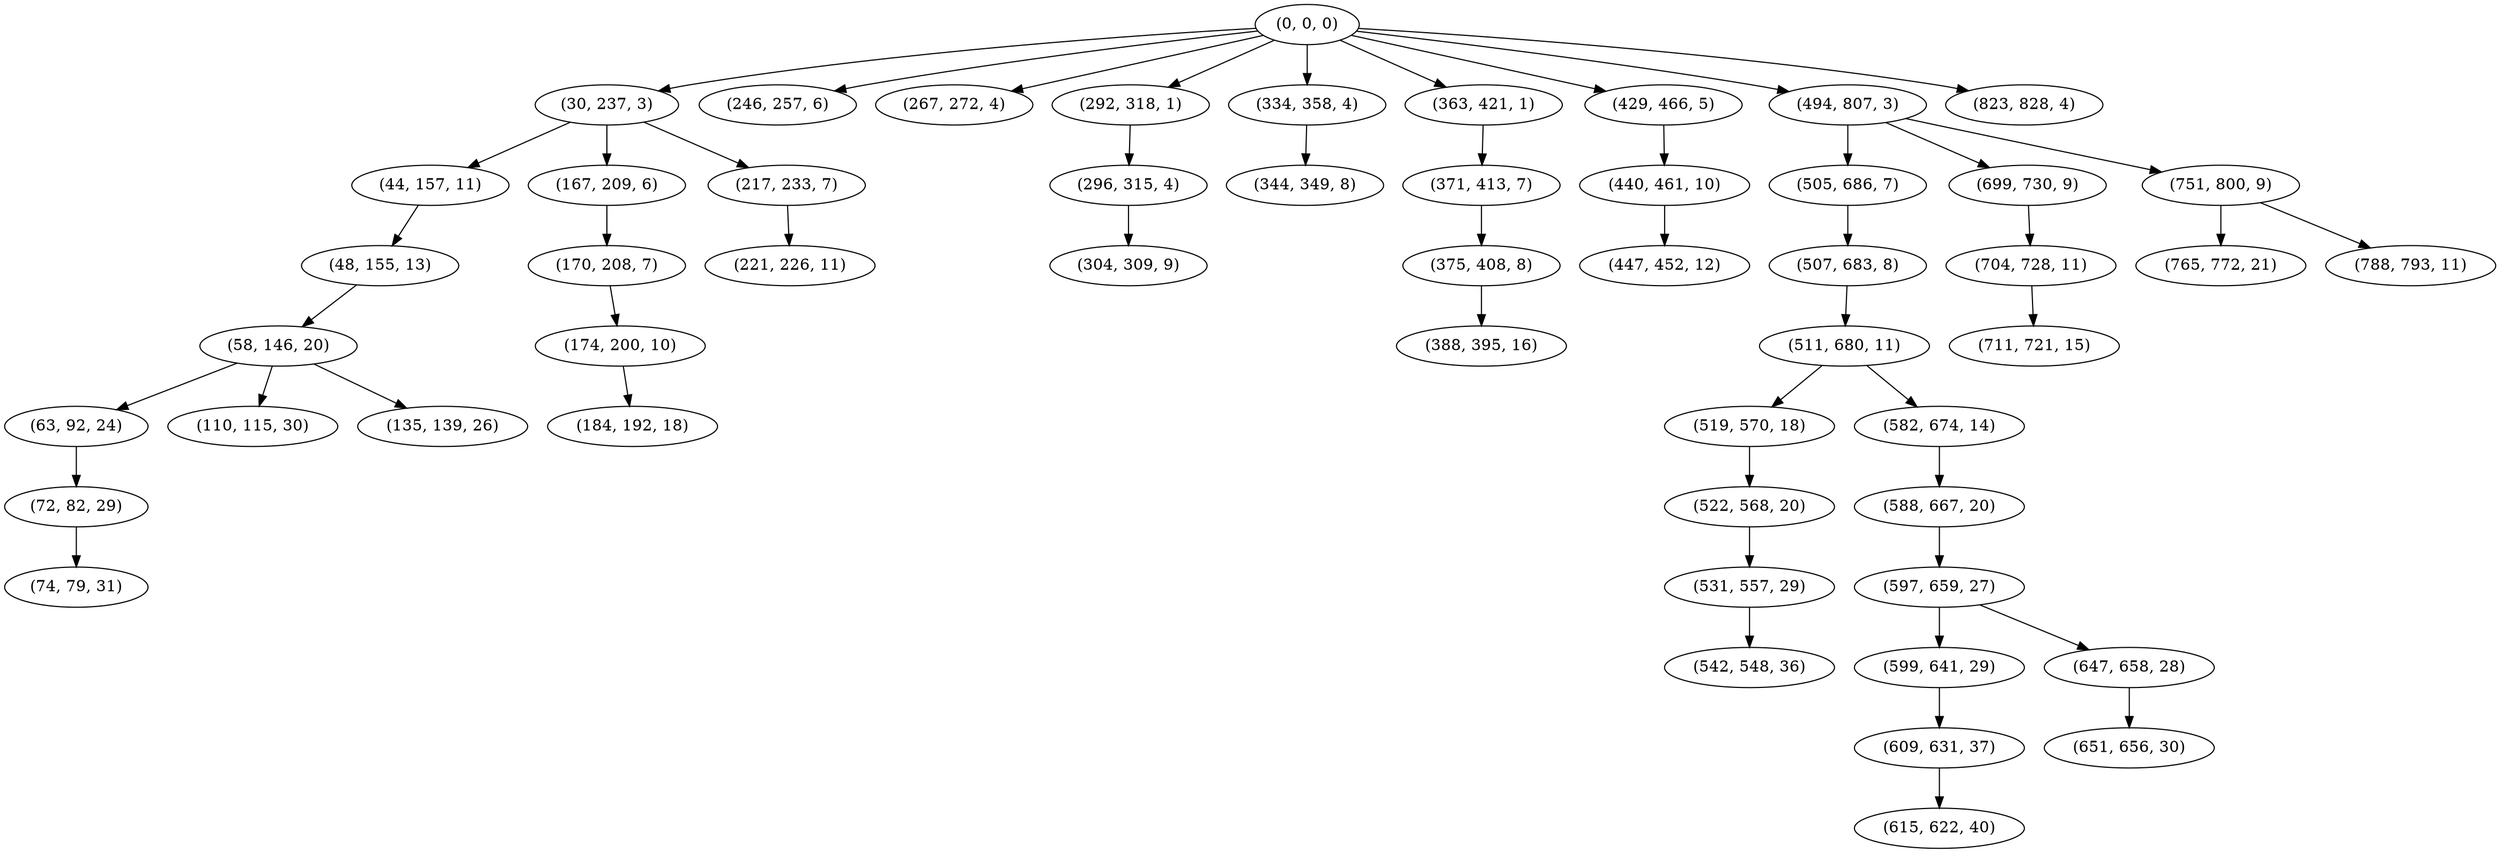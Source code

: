 digraph tree {
    "(0, 0, 0)";
    "(30, 237, 3)";
    "(44, 157, 11)";
    "(48, 155, 13)";
    "(58, 146, 20)";
    "(63, 92, 24)";
    "(72, 82, 29)";
    "(74, 79, 31)";
    "(110, 115, 30)";
    "(135, 139, 26)";
    "(167, 209, 6)";
    "(170, 208, 7)";
    "(174, 200, 10)";
    "(184, 192, 18)";
    "(217, 233, 7)";
    "(221, 226, 11)";
    "(246, 257, 6)";
    "(267, 272, 4)";
    "(292, 318, 1)";
    "(296, 315, 4)";
    "(304, 309, 9)";
    "(334, 358, 4)";
    "(344, 349, 8)";
    "(363, 421, 1)";
    "(371, 413, 7)";
    "(375, 408, 8)";
    "(388, 395, 16)";
    "(429, 466, 5)";
    "(440, 461, 10)";
    "(447, 452, 12)";
    "(494, 807, 3)";
    "(505, 686, 7)";
    "(507, 683, 8)";
    "(511, 680, 11)";
    "(519, 570, 18)";
    "(522, 568, 20)";
    "(531, 557, 29)";
    "(542, 548, 36)";
    "(582, 674, 14)";
    "(588, 667, 20)";
    "(597, 659, 27)";
    "(599, 641, 29)";
    "(609, 631, 37)";
    "(615, 622, 40)";
    "(647, 658, 28)";
    "(651, 656, 30)";
    "(699, 730, 9)";
    "(704, 728, 11)";
    "(711, 721, 15)";
    "(751, 800, 9)";
    "(765, 772, 21)";
    "(788, 793, 11)";
    "(823, 828, 4)";
    "(0, 0, 0)" -> "(30, 237, 3)";
    "(0, 0, 0)" -> "(246, 257, 6)";
    "(0, 0, 0)" -> "(267, 272, 4)";
    "(0, 0, 0)" -> "(292, 318, 1)";
    "(0, 0, 0)" -> "(334, 358, 4)";
    "(0, 0, 0)" -> "(363, 421, 1)";
    "(0, 0, 0)" -> "(429, 466, 5)";
    "(0, 0, 0)" -> "(494, 807, 3)";
    "(0, 0, 0)" -> "(823, 828, 4)";
    "(30, 237, 3)" -> "(44, 157, 11)";
    "(30, 237, 3)" -> "(167, 209, 6)";
    "(30, 237, 3)" -> "(217, 233, 7)";
    "(44, 157, 11)" -> "(48, 155, 13)";
    "(48, 155, 13)" -> "(58, 146, 20)";
    "(58, 146, 20)" -> "(63, 92, 24)";
    "(58, 146, 20)" -> "(110, 115, 30)";
    "(58, 146, 20)" -> "(135, 139, 26)";
    "(63, 92, 24)" -> "(72, 82, 29)";
    "(72, 82, 29)" -> "(74, 79, 31)";
    "(167, 209, 6)" -> "(170, 208, 7)";
    "(170, 208, 7)" -> "(174, 200, 10)";
    "(174, 200, 10)" -> "(184, 192, 18)";
    "(217, 233, 7)" -> "(221, 226, 11)";
    "(292, 318, 1)" -> "(296, 315, 4)";
    "(296, 315, 4)" -> "(304, 309, 9)";
    "(334, 358, 4)" -> "(344, 349, 8)";
    "(363, 421, 1)" -> "(371, 413, 7)";
    "(371, 413, 7)" -> "(375, 408, 8)";
    "(375, 408, 8)" -> "(388, 395, 16)";
    "(429, 466, 5)" -> "(440, 461, 10)";
    "(440, 461, 10)" -> "(447, 452, 12)";
    "(494, 807, 3)" -> "(505, 686, 7)";
    "(494, 807, 3)" -> "(699, 730, 9)";
    "(494, 807, 3)" -> "(751, 800, 9)";
    "(505, 686, 7)" -> "(507, 683, 8)";
    "(507, 683, 8)" -> "(511, 680, 11)";
    "(511, 680, 11)" -> "(519, 570, 18)";
    "(511, 680, 11)" -> "(582, 674, 14)";
    "(519, 570, 18)" -> "(522, 568, 20)";
    "(522, 568, 20)" -> "(531, 557, 29)";
    "(531, 557, 29)" -> "(542, 548, 36)";
    "(582, 674, 14)" -> "(588, 667, 20)";
    "(588, 667, 20)" -> "(597, 659, 27)";
    "(597, 659, 27)" -> "(599, 641, 29)";
    "(597, 659, 27)" -> "(647, 658, 28)";
    "(599, 641, 29)" -> "(609, 631, 37)";
    "(609, 631, 37)" -> "(615, 622, 40)";
    "(647, 658, 28)" -> "(651, 656, 30)";
    "(699, 730, 9)" -> "(704, 728, 11)";
    "(704, 728, 11)" -> "(711, 721, 15)";
    "(751, 800, 9)" -> "(765, 772, 21)";
    "(751, 800, 9)" -> "(788, 793, 11)";
}
